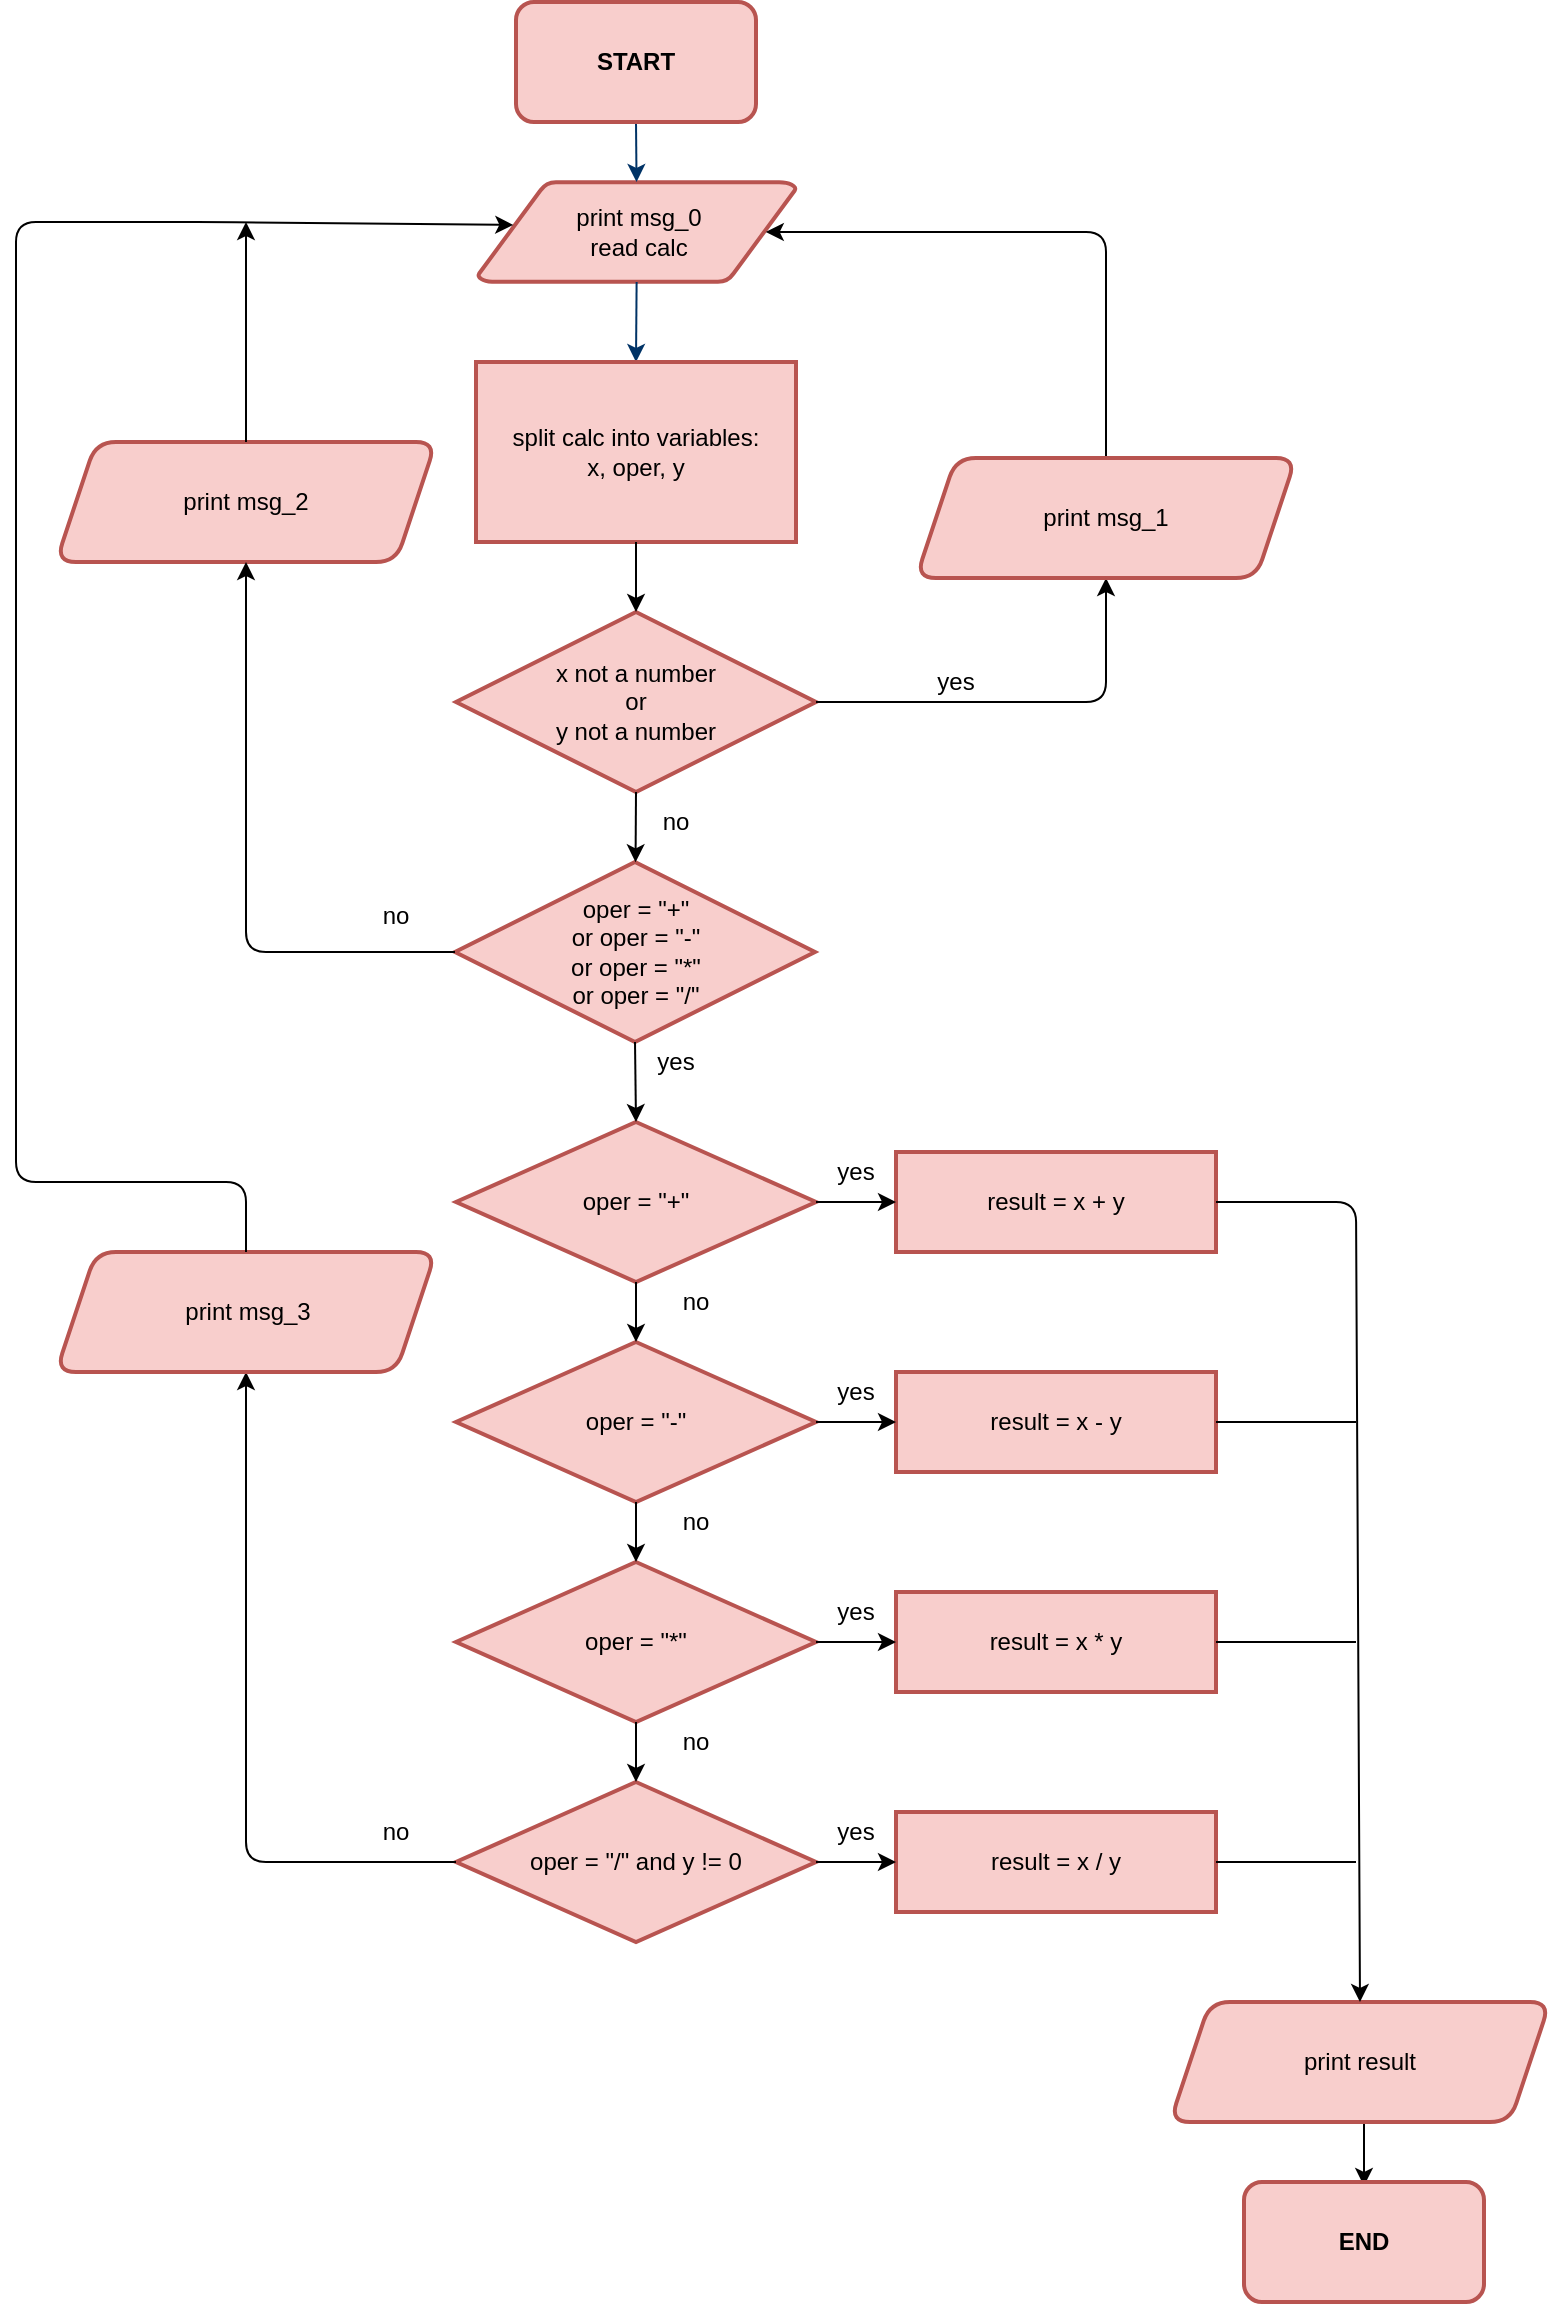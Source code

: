<mxfile version="15.0.6" type="device"><diagram id="rhTWeE56Vy6Xx0HTEYTU" name="Page-1"><mxGraphModel dx="1302" dy="812" grid="1" gridSize="10" guides="1" tooltips="1" connect="1" arrows="1" fold="1" page="1" pageScale="1" pageWidth="827" pageHeight="1169" math="0" shadow="0"><root><mxCell id="0"/><mxCell id="1" parent="0"/><mxCell id="kv6pEFbeFzfo4thBvDTq-2" value="print msg_0&lt;br&gt;read calc" style="shape=mxgraph.flowchart.data;strokeWidth=2;gradientDirection=north;fontStyle=0;html=1;fillColor=#f8cecc;strokeColor=#b85450;" parent="1" vertex="1"><mxGeometry x="481" y="180" width="159" height="50" as="geometry"/></mxCell><mxCell id="kv6pEFbeFzfo4thBvDTq-3" style="fontStyle=1;strokeColor=#003366;strokeWidth=1;html=1;" parent="1" target="kv6pEFbeFzfo4thBvDTq-2" edge="1"><mxGeometry relative="1" as="geometry"><mxPoint x="560" y="150" as="sourcePoint"/></mxGeometry></mxCell><mxCell id="kv6pEFbeFzfo4thBvDTq-4" style="fontStyle=1;strokeColor=#003366;strokeWidth=1;html=1;" parent="1" source="kv6pEFbeFzfo4thBvDTq-2" edge="1"><mxGeometry relative="1" as="geometry"><mxPoint x="560" y="270" as="targetPoint"/></mxGeometry></mxCell><mxCell id="kv6pEFbeFzfo4thBvDTq-5" value="" style="group;strokeWidth=2;strokeColor=#b85450;fillColor=#f8cecc;" parent="1" vertex="1" connectable="0"><mxGeometry x="480" y="270" width="160" height="90" as="geometry"/></mxCell><mxCell id="kv6pEFbeFzfo4thBvDTq-6" value="" style="rounded=0;whiteSpace=wrap;html=1;strokeWidth=2;fillColor=#f8cecc;strokeColor=#b85450;" parent="kv6pEFbeFzfo4thBvDTq-5" vertex="1"><mxGeometry width="160" height="90" as="geometry"/></mxCell><mxCell id="kv6pEFbeFzfo4thBvDTq-7" value="split calc into variables:&lt;br&gt;x, oper, y" style="text;html=1;strokeColor=none;fillColor=none;align=center;verticalAlign=middle;whiteSpace=wrap;rounded=0;" parent="kv6pEFbeFzfo4thBvDTq-5" vertex="1"><mxGeometry x="10" y="10" width="140" height="70" as="geometry"/></mxCell><mxCell id="kv6pEFbeFzfo4thBvDTq-8" value="" style="group" parent="1" vertex="1" connectable="0"><mxGeometry x="470" y="395" width="180" height="90" as="geometry"/></mxCell><mxCell id="kv6pEFbeFzfo4thBvDTq-9" value="" style="rhombus;whiteSpace=wrap;html=1;strokeColor=#b85450;strokeWidth=2;fillColor=#f8cecc;" parent="kv6pEFbeFzfo4thBvDTq-8" vertex="1"><mxGeometry width="180" height="90" as="geometry"/></mxCell><mxCell id="kv6pEFbeFzfo4thBvDTq-10" value="x not a number&lt;br&gt;or &lt;br&gt;y not a number" style="text;html=1;strokeColor=none;fillColor=none;align=center;verticalAlign=middle;whiteSpace=wrap;rounded=0;" parent="kv6pEFbeFzfo4thBvDTq-8" vertex="1"><mxGeometry x="40" y="35.25" width="100" height="19.5" as="geometry"/></mxCell><mxCell id="kv6pEFbeFzfo4thBvDTq-11" value="" style="endArrow=classic;html=1;exitX=1;exitY=0.5;exitDx=0;exitDy=0;entryX=0.5;entryY=1;entryDx=0;entryDy=0;" parent="1" source="kv6pEFbeFzfo4thBvDTq-9" target="kv6pEFbeFzfo4thBvDTq-15" edge="1"><mxGeometry width="50" height="50" relative="1" as="geometry"><mxPoint x="700" y="408" as="sourcePoint"/><mxPoint x="760" y="348" as="targetPoint"/><Array as="points"><mxPoint x="795" y="440"/></Array></mxGeometry></mxCell><mxCell id="kv6pEFbeFzfo4thBvDTq-12" value="" style="endArrow=classic;html=1;exitX=0.5;exitY=0;exitDx=0;exitDy=0;entryX=0.905;entryY=0.5;entryDx=0;entryDy=0;entryPerimeter=0;" parent="1" source="kv6pEFbeFzfo4thBvDTq-15" target="kv6pEFbeFzfo4thBvDTq-2" edge="1"><mxGeometry width="50" height="50" relative="1" as="geometry"><mxPoint x="700" y="408" as="sourcePoint"/><mxPoint x="750" y="358" as="targetPoint"/><Array as="points"><mxPoint x="795" y="205"/></Array></mxGeometry></mxCell><mxCell id="kv6pEFbeFzfo4thBvDTq-13" value="" style="endArrow=classic;html=1;exitX=0.5;exitY=1;exitDx=0;exitDy=0;entryX=0.5;entryY=0;entryDx=0;entryDy=0;" parent="1" source="kv6pEFbeFzfo4thBvDTq-6" target="kv6pEFbeFzfo4thBvDTq-9" edge="1"><mxGeometry width="50" height="50" relative="1" as="geometry"><mxPoint x="700" y="408" as="sourcePoint"/><mxPoint x="750" y="358" as="targetPoint"/></mxGeometry></mxCell><mxCell id="kv6pEFbeFzfo4thBvDTq-14" value="" style="group;strokeWidth=2;" parent="1" vertex="1" connectable="0"><mxGeometry x="700" y="318" width="190" height="60" as="geometry"/></mxCell><mxCell id="kv6pEFbeFzfo4thBvDTq-15" value="" style="shape=parallelogram;perimeter=parallelogramPerimeter;whiteSpace=wrap;html=1;fixedSize=1;rounded=1;strokeWidth=2;fillColor=#f8cecc;strokeColor=#b85450;" parent="kv6pEFbeFzfo4thBvDTq-14" vertex="1"><mxGeometry width="190" height="60" as="geometry"/></mxCell><mxCell id="kv6pEFbeFzfo4thBvDTq-16" value="print msg_1" style="text;html=1;strokeColor=none;fillColor=none;align=center;verticalAlign=middle;whiteSpace=wrap;rounded=0;" parent="kv6pEFbeFzfo4thBvDTq-14" vertex="1"><mxGeometry x="30" y="20" width="130" height="20" as="geometry"/></mxCell><mxCell id="kv6pEFbeFzfo4thBvDTq-17" value="" style="group" parent="1" vertex="1" connectable="0"><mxGeometry x="469.5" y="520" width="180" height="90" as="geometry"/></mxCell><mxCell id="kv6pEFbeFzfo4thBvDTq-18" value="" style="rhombus;whiteSpace=wrap;html=1;strokeColor=#b85450;strokeWidth=2;fillColor=#f8cecc;" parent="kv6pEFbeFzfo4thBvDTq-17" vertex="1"><mxGeometry width="180" height="90" as="geometry"/></mxCell><mxCell id="kv6pEFbeFzfo4thBvDTq-19" value="oper = &quot;+&quot;&lt;br&gt;or oper = &quot;-&quot;&lt;br&gt;or oper = &quot;*&quot;&lt;br&gt;or oper = &quot;/&quot;" style="text;html=1;strokeColor=none;fillColor=none;align=center;verticalAlign=middle;whiteSpace=wrap;rounded=0;" parent="kv6pEFbeFzfo4thBvDTq-17" vertex="1"><mxGeometry x="40" y="35" width="100" height="20" as="geometry"/></mxCell><mxCell id="kv6pEFbeFzfo4thBvDTq-20" value="" style="group;strokeWidth=2;" parent="1" vertex="1" connectable="0"><mxGeometry x="270" y="310" width="190" height="60" as="geometry"/></mxCell><mxCell id="70AGoXvrvLnUTXLP1ezB-1" style="edgeStyle=orthogonalEdgeStyle;rounded=0;orthogonalLoop=1;jettySize=auto;html=1;exitX=1;exitY=0.5;exitDx=0;exitDy=0;entryX=1;entryY=0.5;entryDx=0;entryDy=0;fillColor=#f8cecc;strokeColor=#b85450;" parent="kv6pEFbeFzfo4thBvDTq-20" source="kv6pEFbeFzfo4thBvDTq-21" target="kv6pEFbeFzfo4thBvDTq-22" edge="1"><mxGeometry relative="1" as="geometry"/></mxCell><mxCell id="kv6pEFbeFzfo4thBvDTq-21" value="" style="shape=parallelogram;perimeter=parallelogramPerimeter;whiteSpace=wrap;html=1;fixedSize=1;rounded=1;strokeWidth=2;fillColor=#f8cecc;strokeColor=#b85450;" parent="kv6pEFbeFzfo4thBvDTq-20" vertex="1"><mxGeometry width="190" height="60" as="geometry"/></mxCell><mxCell id="kv6pEFbeFzfo4thBvDTq-22" value="print msg_2" style="text;html=1;strokeColor=none;fillColor=none;align=center;verticalAlign=middle;whiteSpace=wrap;rounded=0;" parent="kv6pEFbeFzfo4thBvDTq-20" vertex="1"><mxGeometry x="30" y="20" width="130" height="20" as="geometry"/></mxCell><mxCell id="kv6pEFbeFzfo4thBvDTq-23" value="" style="endArrow=classic;html=1;exitX=0;exitY=0.5;exitDx=0;exitDy=0;entryX=0.5;entryY=1;entryDx=0;entryDy=0;" parent="1" source="kv6pEFbeFzfo4thBvDTq-18" target="kv6pEFbeFzfo4thBvDTq-21" edge="1"><mxGeometry width="50" height="50" relative="1" as="geometry"><mxPoint x="700" y="418" as="sourcePoint"/><mxPoint x="750" y="368" as="targetPoint"/><Array as="points"><mxPoint x="365" y="565"/></Array></mxGeometry></mxCell><mxCell id="kv6pEFbeFzfo4thBvDTq-25" value="" style="endArrow=classic;html=1;exitX=0.5;exitY=1;exitDx=0;exitDy=0;" parent="1" source="kv6pEFbeFzfo4thBvDTq-9" target="kv6pEFbeFzfo4thBvDTq-18" edge="1"><mxGeometry width="50" height="50" relative="1" as="geometry"><mxPoint x="700" y="418" as="sourcePoint"/><mxPoint x="560" y="547" as="targetPoint"/></mxGeometry></mxCell><mxCell id="kv6pEFbeFzfo4thBvDTq-26" value="yes" style="text;html=1;strokeColor=none;fillColor=none;align=center;verticalAlign=middle;whiteSpace=wrap;rounded=0;" parent="1" vertex="1"><mxGeometry x="700" y="420" width="40" height="20" as="geometry"/></mxCell><mxCell id="kv6pEFbeFzfo4thBvDTq-28" value="no" style="text;html=1;strokeColor=none;fillColor=none;align=center;verticalAlign=middle;whiteSpace=wrap;rounded=0;" parent="1" vertex="1"><mxGeometry x="560" y="490" width="40" height="20" as="geometry"/></mxCell><mxCell id="kv6pEFbeFzfo4thBvDTq-29" value="no" style="text;html=1;strokeColor=none;fillColor=none;align=center;verticalAlign=middle;whiteSpace=wrap;rounded=0;" parent="1" vertex="1"><mxGeometry x="420" y="537" width="40" height="20" as="geometry"/></mxCell><mxCell id="kv6pEFbeFzfo4thBvDTq-35" value="" style="endArrow=classic;html=1;exitX=0.5;exitY=1;exitDx=0;exitDy=0;entryX=0.5;entryY=0;entryDx=0;entryDy=0;entryPerimeter=0;" parent="1" edge="1"><mxGeometry width="50" height="50" relative="1" as="geometry"><mxPoint x="924" y="1150" as="sourcePoint"/><mxPoint x="924" y="1182" as="targetPoint"/></mxGeometry></mxCell><mxCell id="kv6pEFbeFzfo4thBvDTq-36" value="&lt;b&gt;START&lt;/b&gt;" style="rounded=1;whiteSpace=wrap;html=1;strokeWidth=2;fillColor=#f8cecc;strokeColor=#b85450;" parent="1" vertex="1"><mxGeometry x="500" y="90" width="120" height="60" as="geometry"/></mxCell><mxCell id="kv6pEFbeFzfo4thBvDTq-41" value="&lt;b&gt;END&lt;/b&gt;" style="rounded=1;whiteSpace=wrap;html=1;strokeWidth=2;fillColor=#f8cecc;strokeColor=#b85450;" parent="1" vertex="1"><mxGeometry x="864" y="1180" width="120" height="60" as="geometry"/></mxCell><mxCell id="70AGoXvrvLnUTXLP1ezB-2" value="" style="group" parent="1" vertex="1" connectable="0"><mxGeometry x="470" y="650" width="180" height="80" as="geometry"/></mxCell><mxCell id="70AGoXvrvLnUTXLP1ezB-3" value="" style="rhombus;whiteSpace=wrap;html=1;strokeColor=#b85450;strokeWidth=2;fillColor=#f8cecc;" parent="70AGoXvrvLnUTXLP1ezB-2" vertex="1"><mxGeometry width="180" height="80" as="geometry"/></mxCell><mxCell id="70AGoXvrvLnUTXLP1ezB-4" value="oper = &quot;+&quot;" style="text;html=1;strokeColor=none;fillColor=none;align=center;verticalAlign=middle;whiteSpace=wrap;rounded=0;" parent="70AGoXvrvLnUTXLP1ezB-2" vertex="1"><mxGeometry x="40" y="30" width="100" height="20" as="geometry"/></mxCell><mxCell id="70AGoXvrvLnUTXLP1ezB-5" value="" style="group" parent="1" vertex="1" connectable="0"><mxGeometry x="470" y="760" width="180" height="80" as="geometry"/></mxCell><mxCell id="70AGoXvrvLnUTXLP1ezB-6" value="" style="rhombus;whiteSpace=wrap;html=1;strokeColor=#b85450;strokeWidth=2;fillColor=#f8cecc;" parent="70AGoXvrvLnUTXLP1ezB-5" vertex="1"><mxGeometry width="180" height="80" as="geometry"/></mxCell><mxCell id="70AGoXvrvLnUTXLP1ezB-7" value="oper = &quot;-&quot;" style="text;html=1;strokeColor=none;fillColor=none;align=center;verticalAlign=middle;whiteSpace=wrap;rounded=0;" parent="70AGoXvrvLnUTXLP1ezB-5" vertex="1"><mxGeometry x="40" y="30" width="100" height="20" as="geometry"/></mxCell><mxCell id="70AGoXvrvLnUTXLP1ezB-8" value="" style="group" parent="1" vertex="1" connectable="0"><mxGeometry x="470" y="870" width="180" height="80" as="geometry"/></mxCell><mxCell id="70AGoXvrvLnUTXLP1ezB-9" value="" style="rhombus;whiteSpace=wrap;html=1;strokeColor=#b85450;strokeWidth=2;fillColor=#f8cecc;" parent="70AGoXvrvLnUTXLP1ezB-8" vertex="1"><mxGeometry width="180" height="80" as="geometry"/></mxCell><mxCell id="70AGoXvrvLnUTXLP1ezB-10" value="oper = &quot;*&quot;" style="text;html=1;strokeColor=none;fillColor=none;align=center;verticalAlign=middle;whiteSpace=wrap;rounded=0;" parent="70AGoXvrvLnUTXLP1ezB-8" vertex="1"><mxGeometry x="40" y="30" width="100" height="20" as="geometry"/></mxCell><mxCell id="70AGoXvrvLnUTXLP1ezB-11" value="" style="group" parent="1" vertex="1" connectable="0"><mxGeometry x="470" y="980" width="180" height="80" as="geometry"/></mxCell><mxCell id="70AGoXvrvLnUTXLP1ezB-12" value="" style="rhombus;whiteSpace=wrap;html=1;strokeColor=#b85450;strokeWidth=2;fillColor=#f8cecc;" parent="70AGoXvrvLnUTXLP1ezB-11" vertex="1"><mxGeometry width="180" height="80" as="geometry"/></mxCell><mxCell id="70AGoXvrvLnUTXLP1ezB-13" value="oper = &quot;/&quot; and y != 0" style="text;html=1;strokeColor=none;fillColor=none;align=center;verticalAlign=middle;whiteSpace=wrap;rounded=0;" parent="70AGoXvrvLnUTXLP1ezB-11" vertex="1"><mxGeometry x="25" y="30" width="130" height="20" as="geometry"/></mxCell><mxCell id="70AGoXvrvLnUTXLP1ezB-14" value="result = x + y" style="rounded=0;whiteSpace=wrap;html=1;strokeWidth=2;fillColor=#f8cecc;strokeColor=#b85450;" parent="1" vertex="1"><mxGeometry x="690" y="665" width="160" height="50" as="geometry"/></mxCell><mxCell id="70AGoXvrvLnUTXLP1ezB-15" value="" style="endArrow=classic;html=1;exitX=1;exitY=0.5;exitDx=0;exitDy=0;entryX=0;entryY=0.5;entryDx=0;entryDy=0;" parent="1" source="70AGoXvrvLnUTXLP1ezB-3" target="70AGoXvrvLnUTXLP1ezB-14" edge="1"><mxGeometry width="50" height="50" relative="1" as="geometry"><mxPoint x="810" y="690" as="sourcePoint"/><mxPoint x="990" y="390" as="targetPoint"/></mxGeometry></mxCell><mxCell id="70AGoXvrvLnUTXLP1ezB-16" value="" style="group" parent="1" vertex="1" connectable="0"><mxGeometry x="670" y="1100" width="350" height="60" as="geometry"/></mxCell><mxCell id="70AGoXvrvLnUTXLP1ezB-17" value="" style="group;strokeWidth=2;" parent="70AGoXvrvLnUTXLP1ezB-16" vertex="1" connectable="0"><mxGeometry x="157" y="-10" width="190" height="60" as="geometry"/></mxCell><mxCell id="70AGoXvrvLnUTXLP1ezB-18" value="" style="shape=parallelogram;perimeter=parallelogramPerimeter;whiteSpace=wrap;html=1;fixedSize=1;rounded=1;strokeWidth=2;fillColor=#f8cecc;strokeColor=#b85450;" parent="70AGoXvrvLnUTXLP1ezB-17" vertex="1"><mxGeometry width="190" height="60" as="geometry"/></mxCell><mxCell id="70AGoXvrvLnUTXLP1ezB-19" value="print result" style="text;html=1;strokeColor=none;fillColor=none;align=center;verticalAlign=middle;whiteSpace=wrap;rounded=0;" parent="70AGoXvrvLnUTXLP1ezB-17" vertex="1"><mxGeometry x="30" y="20" width="130" height="20" as="geometry"/></mxCell><mxCell id="70AGoXvrvLnUTXLP1ezB-20" value="" style="endArrow=classic;html=1;exitX=1;exitY=0.5;exitDx=0;exitDy=0;entryX=0.5;entryY=0;entryDx=0;entryDy=0;" parent="1" source="70AGoXvrvLnUTXLP1ezB-14" target="70AGoXvrvLnUTXLP1ezB-18" edge="1"><mxGeometry width="50" height="50" relative="1" as="geometry"><mxPoint x="720" y="1000" as="sourcePoint"/><mxPoint x="770" y="950" as="targetPoint"/><Array as="points"><mxPoint x="920" y="690"/></Array></mxGeometry></mxCell><mxCell id="70AGoXvrvLnUTXLP1ezB-21" value="result = x - y" style="rounded=0;whiteSpace=wrap;html=1;strokeWidth=2;fillColor=#f8cecc;strokeColor=#b85450;" parent="1" vertex="1"><mxGeometry x="690" y="775" width="160" height="50" as="geometry"/></mxCell><mxCell id="70AGoXvrvLnUTXLP1ezB-22" value="result = x * y" style="rounded=0;whiteSpace=wrap;html=1;strokeWidth=2;fillColor=#f8cecc;strokeColor=#b85450;" parent="1" vertex="1"><mxGeometry x="690" y="885" width="160" height="50" as="geometry"/></mxCell><mxCell id="70AGoXvrvLnUTXLP1ezB-23" value="" style="endArrow=classic;html=1;exitX=1;exitY=0.5;exitDx=0;exitDy=0;entryX=0;entryY=0.5;entryDx=0;entryDy=0;" parent="1" source="70AGoXvrvLnUTXLP1ezB-6" target="70AGoXvrvLnUTXLP1ezB-21" edge="1"><mxGeometry width="50" height="50" relative="1" as="geometry"><mxPoint x="780" y="940" as="sourcePoint"/><mxPoint x="830" y="890" as="targetPoint"/></mxGeometry></mxCell><mxCell id="70AGoXvrvLnUTXLP1ezB-24" value="" style="endArrow=classic;html=1;exitX=1;exitY=0.5;exitDx=0;exitDy=0;entryX=0;entryY=0.5;entryDx=0;entryDy=0;" parent="1" source="70AGoXvrvLnUTXLP1ezB-9" target="70AGoXvrvLnUTXLP1ezB-22" edge="1"><mxGeometry width="50" height="50" relative="1" as="geometry"><mxPoint x="780" y="940" as="sourcePoint"/><mxPoint x="830" y="890" as="targetPoint"/></mxGeometry></mxCell><mxCell id="70AGoXvrvLnUTXLP1ezB-25" value="" style="endArrow=none;html=1;exitX=1;exitY=0.5;exitDx=0;exitDy=0;" parent="1" source="70AGoXvrvLnUTXLP1ezB-21" edge="1"><mxGeometry width="50" height="50" relative="1" as="geometry"><mxPoint x="780" y="940" as="sourcePoint"/><mxPoint x="920" y="800" as="targetPoint"/></mxGeometry></mxCell><mxCell id="70AGoXvrvLnUTXLP1ezB-26" value="" style="endArrow=none;html=1;exitX=1;exitY=0.5;exitDx=0;exitDy=0;" parent="1" source="70AGoXvrvLnUTXLP1ezB-22" edge="1"><mxGeometry width="50" height="50" relative="1" as="geometry"><mxPoint x="780" y="940" as="sourcePoint"/><mxPoint x="920" y="910" as="targetPoint"/></mxGeometry></mxCell><mxCell id="70AGoXvrvLnUTXLP1ezB-27" value="" style="endArrow=classic;html=1;exitX=0.5;exitY=1;exitDx=0;exitDy=0;" parent="1" source="70AGoXvrvLnUTXLP1ezB-3" target="70AGoXvrvLnUTXLP1ezB-6" edge="1"><mxGeometry width="50" height="50" relative="1" as="geometry"><mxPoint x="780" y="840" as="sourcePoint"/><mxPoint x="830" y="790" as="targetPoint"/></mxGeometry></mxCell><mxCell id="70AGoXvrvLnUTXLP1ezB-28" value="" style="endArrow=classic;html=1;exitX=0.5;exitY=1;exitDx=0;exitDy=0;entryX=0.5;entryY=0;entryDx=0;entryDy=0;" parent="1" source="70AGoXvrvLnUTXLP1ezB-6" target="70AGoXvrvLnUTXLP1ezB-9" edge="1"><mxGeometry width="50" height="50" relative="1" as="geometry"><mxPoint x="570" y="740" as="sourcePoint"/><mxPoint x="570" y="770" as="targetPoint"/></mxGeometry></mxCell><mxCell id="70AGoXvrvLnUTXLP1ezB-29" value="" style="endArrow=classic;html=1;exitX=0.5;exitY=1;exitDx=0;exitDy=0;entryX=0.5;entryY=0;entryDx=0;entryDy=0;" parent="1" source="70AGoXvrvLnUTXLP1ezB-9" target="70AGoXvrvLnUTXLP1ezB-12" edge="1"><mxGeometry width="50" height="50" relative="1" as="geometry"><mxPoint x="570" y="850" as="sourcePoint"/><mxPoint x="570" y="880" as="targetPoint"/></mxGeometry></mxCell><mxCell id="70AGoXvrvLnUTXLP1ezB-30" value="result = x / y" style="rounded=0;whiteSpace=wrap;html=1;strokeWidth=2;fillColor=#f8cecc;strokeColor=#b85450;" parent="1" vertex="1"><mxGeometry x="690" y="995" width="160" height="50" as="geometry"/></mxCell><mxCell id="70AGoXvrvLnUTXLP1ezB-31" value="" style="endArrow=classic;html=1;entryX=0;entryY=0.5;entryDx=0;entryDy=0;" parent="1" target="70AGoXvrvLnUTXLP1ezB-30" edge="1"><mxGeometry width="50" height="50" relative="1" as="geometry"><mxPoint x="650" y="1020" as="sourcePoint"/><mxPoint x="830" y="1000" as="targetPoint"/></mxGeometry></mxCell><mxCell id="70AGoXvrvLnUTXLP1ezB-32" value="" style="endArrow=none;html=1;exitX=1;exitY=0.5;exitDx=0;exitDy=0;" parent="1" source="70AGoXvrvLnUTXLP1ezB-30" edge="1"><mxGeometry width="50" height="50" relative="1" as="geometry"><mxPoint x="780" y="1050" as="sourcePoint"/><mxPoint x="920" y="1020" as="targetPoint"/></mxGeometry></mxCell><mxCell id="70AGoXvrvLnUTXLP1ezB-34" value="" style="endArrow=classic;html=1;exitX=0;exitY=0.5;exitDx=0;exitDy=0;entryX=0.5;entryY=1;entryDx=0;entryDy=0;" parent="1" source="70AGoXvrvLnUTXLP1ezB-12" target="70AGoXvrvLnUTXLP1ezB-51" edge="1"><mxGeometry width="50" height="50" relative="1" as="geometry"><mxPoint x="780" y="800" as="sourcePoint"/><mxPoint x="350" y="780" as="targetPoint"/><Array as="points"><mxPoint x="365" y="1020"/><mxPoint x="365" y="800"/></Array></mxGeometry></mxCell><mxCell id="70AGoXvrvLnUTXLP1ezB-35" value="yes" style="text;html=1;strokeColor=none;fillColor=none;align=center;verticalAlign=middle;whiteSpace=wrap;rounded=0;" parent="1" vertex="1"><mxGeometry x="649.5" y="665" width="40" height="20" as="geometry"/></mxCell><mxCell id="70AGoXvrvLnUTXLP1ezB-36" value="yes" style="text;html=1;strokeColor=none;fillColor=none;align=center;verticalAlign=middle;whiteSpace=wrap;rounded=0;" parent="1" vertex="1"><mxGeometry x="650" y="775" width="40" height="20" as="geometry"/></mxCell><mxCell id="70AGoXvrvLnUTXLP1ezB-37" value="yes" style="text;html=1;strokeColor=none;fillColor=none;align=center;verticalAlign=middle;whiteSpace=wrap;rounded=0;" parent="1" vertex="1"><mxGeometry x="650" y="885" width="40" height="20" as="geometry"/></mxCell><mxCell id="70AGoXvrvLnUTXLP1ezB-38" value="yes" style="text;html=1;strokeColor=none;fillColor=none;align=center;verticalAlign=middle;whiteSpace=wrap;rounded=0;" parent="1" vertex="1"><mxGeometry x="650" y="995" width="40" height="20" as="geometry"/></mxCell><mxCell id="70AGoXvrvLnUTXLP1ezB-39" value="no" style="text;html=1;strokeColor=none;fillColor=none;align=center;verticalAlign=middle;whiteSpace=wrap;rounded=0;" parent="1" vertex="1"><mxGeometry x="570" y="730" width="40" height="20" as="geometry"/></mxCell><mxCell id="70AGoXvrvLnUTXLP1ezB-40" value="no" style="text;html=1;strokeColor=none;fillColor=none;align=center;verticalAlign=middle;whiteSpace=wrap;rounded=0;" parent="1" vertex="1"><mxGeometry x="570" y="840" width="40" height="20" as="geometry"/></mxCell><mxCell id="70AGoXvrvLnUTXLP1ezB-41" value="no" style="text;html=1;strokeColor=none;fillColor=none;align=center;verticalAlign=middle;whiteSpace=wrap;rounded=0;" parent="1" vertex="1"><mxGeometry x="570" y="950" width="40" height="20" as="geometry"/></mxCell><mxCell id="70AGoXvrvLnUTXLP1ezB-43" value="" style="endArrow=classic;html=1;exitX=0.5;exitY=1;exitDx=0;exitDy=0;entryX=0.5;entryY=0;entryDx=0;entryDy=0;" parent="1" source="kv6pEFbeFzfo4thBvDTq-18" target="70AGoXvrvLnUTXLP1ezB-3" edge="1"><mxGeometry width="50" height="50" relative="1" as="geometry"><mxPoint x="740" y="770" as="sourcePoint"/><mxPoint x="560" y="650" as="targetPoint"/></mxGeometry></mxCell><mxCell id="70AGoXvrvLnUTXLP1ezB-49" value="" style="group;strokeWidth=2;" parent="1" vertex="1" connectable="0"><mxGeometry x="270" y="715" width="190" height="60" as="geometry"/></mxCell><mxCell id="70AGoXvrvLnUTXLP1ezB-50" style="edgeStyle=orthogonalEdgeStyle;rounded=0;orthogonalLoop=1;jettySize=auto;html=1;exitX=1;exitY=0.5;exitDx=0;exitDy=0;entryX=1;entryY=0.5;entryDx=0;entryDy=0;fillColor=#f8cecc;strokeColor=#b85450;" parent="70AGoXvrvLnUTXLP1ezB-49" source="70AGoXvrvLnUTXLP1ezB-51" target="70AGoXvrvLnUTXLP1ezB-52" edge="1"><mxGeometry relative="1" as="geometry"/></mxCell><mxCell id="70AGoXvrvLnUTXLP1ezB-51" value="" style="shape=parallelogram;perimeter=parallelogramPerimeter;whiteSpace=wrap;html=1;fixedSize=1;rounded=1;strokeWidth=2;fillColor=#f8cecc;strokeColor=#b85450;" parent="70AGoXvrvLnUTXLP1ezB-49" vertex="1"><mxGeometry width="190" height="60" as="geometry"/></mxCell><mxCell id="70AGoXvrvLnUTXLP1ezB-52" value="print msg_3" style="text;html=1;strokeColor=none;fillColor=none;align=center;verticalAlign=middle;whiteSpace=wrap;rounded=0;" parent="70AGoXvrvLnUTXLP1ezB-49" vertex="1"><mxGeometry x="31" y="20" width="130" height="20" as="geometry"/></mxCell><mxCell id="70AGoXvrvLnUTXLP1ezB-57" value="" style="endArrow=classic;html=1;exitX=0.5;exitY=0;exitDx=0;exitDy=0;endFill=1;entryX=0.111;entryY=0.429;entryDx=0;entryDy=0;entryPerimeter=0;" parent="1" source="70AGoXvrvLnUTXLP1ezB-51" target="kv6pEFbeFzfo4thBvDTq-2" edge="1"><mxGeometry width="50" height="50" relative="1" as="geometry"><mxPoint x="740" y="790" as="sourcePoint"/><mxPoint x="365" y="210" as="targetPoint"/><Array as="points"><mxPoint x="365" y="680"/><mxPoint x="250" y="680"/><mxPoint x="250" y="200"/><mxPoint x="350" y="200"/></Array></mxGeometry></mxCell><mxCell id="70AGoXvrvLnUTXLP1ezB-58" value="no" style="text;html=1;strokeColor=none;fillColor=none;align=center;verticalAlign=middle;whiteSpace=wrap;rounded=0;" parent="1" vertex="1"><mxGeometry x="420" y="995" width="40" height="20" as="geometry"/></mxCell><mxCell id="70AGoXvrvLnUTXLP1ezB-59" value="" style="endArrow=classic;html=1;exitX=0.5;exitY=0;exitDx=0;exitDy=0;" parent="1" source="kv6pEFbeFzfo4thBvDTq-21" edge="1"><mxGeometry width="50" height="50" relative="1" as="geometry"><mxPoint x="360" y="310" as="sourcePoint"/><mxPoint x="365" y="200" as="targetPoint"/></mxGeometry></mxCell><mxCell id="70AGoXvrvLnUTXLP1ezB-60" value="yes" style="text;html=1;strokeColor=none;fillColor=none;align=center;verticalAlign=middle;whiteSpace=wrap;rounded=0;" parent="1" vertex="1"><mxGeometry x="560" y="610" width="40" height="20" as="geometry"/></mxCell></root></mxGraphModel></diagram></mxfile>